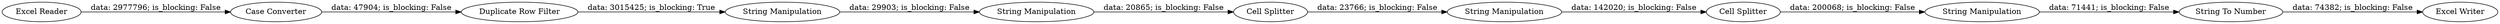digraph {
	"-4966191308549101008_9" [label="String Manipulation"]
	"-4966191308549101008_1" [label="Excel Reader"]
	"-4966191308549101008_6" [label="Cell Splitter"]
	"-4966191308549101008_12" [label="Excel Writer"]
	"-4966191308549101008_2" [label="Duplicate Row Filter"]
	"-4966191308549101008_7" [label="String Manipulation"]
	"-4966191308549101008_4" [label="Case Converter"]
	"-4966191308549101008_10" [label="String To Number"]
	"-4966191308549101008_3" [label="String Manipulation"]
	"-4966191308549101008_8" [label="Cell Splitter"]
	"-4966191308549101008_5" [label="String Manipulation"]
	"-4966191308549101008_2" -> "-4966191308549101008_3" [label="data: 3015425; is_blocking: True"]
	"-4966191308549101008_4" -> "-4966191308549101008_2" [label="data: 47904; is_blocking: False"]
	"-4966191308549101008_9" -> "-4966191308549101008_10" [label="data: 71441; is_blocking: False"]
	"-4966191308549101008_10" -> "-4966191308549101008_12" [label="data: 74382; is_blocking: False"]
	"-4966191308549101008_1" -> "-4966191308549101008_4" [label="data: 2977796; is_blocking: False"]
	"-4966191308549101008_8" -> "-4966191308549101008_9" [label="data: 200068; is_blocking: False"]
	"-4966191308549101008_7" -> "-4966191308549101008_8" [label="data: 142020; is_blocking: False"]
	"-4966191308549101008_6" -> "-4966191308549101008_7" [label="data: 23766; is_blocking: False"]
	"-4966191308549101008_3" -> "-4966191308549101008_5" [label="data: 29903; is_blocking: False"]
	"-4966191308549101008_5" -> "-4966191308549101008_6" [label="data: 20865; is_blocking: False"]
	rankdir=LR
}

